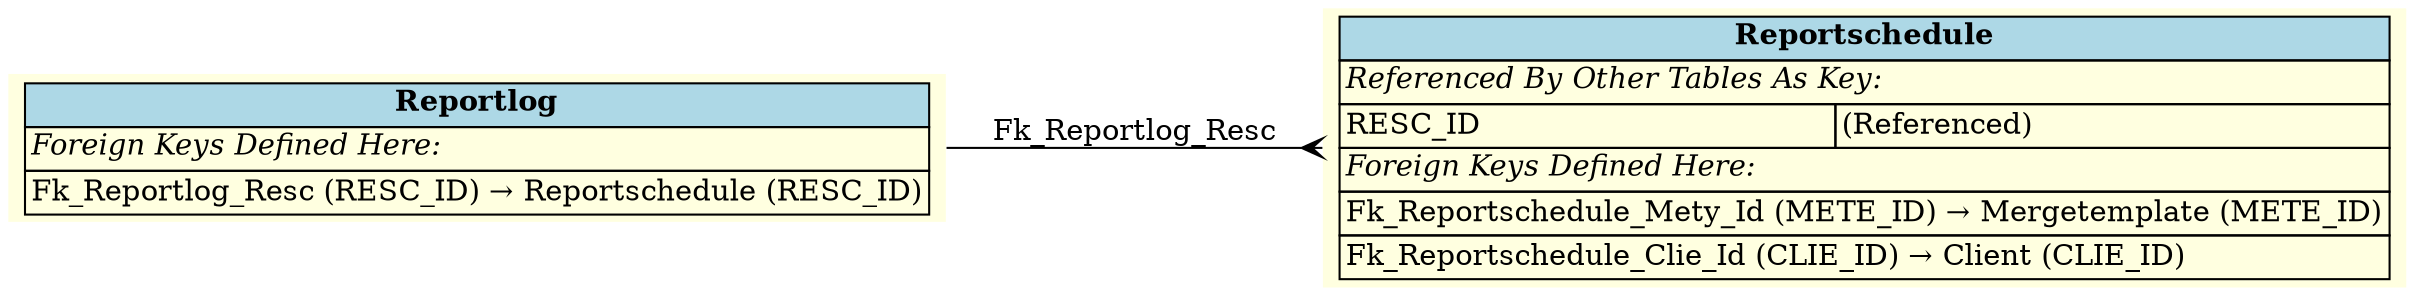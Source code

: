 digraph ERD {
  rankdir=LR;
  node [shape=plaintext, style=filled, fillcolor=lightyellow];
  edge [arrowhead=crow, arrowtail=none, dir=both, labelfontsize=10];

  "Reportlog" [
    label=<
    <TABLE BORDER="0" CELLBORDER="1" CELLSPACING="0" BGCOLOR="lightyellow">
      <TR><TD COLSPAN="2" BGCOLOR="lightblue"><B>Reportlog</B></TD></TR>
      <TR><TD COLSPAN="2" ALIGN="LEFT"><I>Foreign Keys Defined Here:</I></TD></TR>
      <TR><TD ALIGN="LEFT" COLSPAN="2">Fk_Reportlog_Resc (RESC_ID) &rarr; Reportschedule (RESC_ID)</TD></TR>
    </TABLE>
    >
  ];

  "Reportschedule" [
    label=<
    <TABLE BORDER="0" CELLBORDER="1" CELLSPACING="0" BGCOLOR="lightyellow">
      <TR><TD COLSPAN="2" BGCOLOR="lightblue"><B>Reportschedule</B></TD></TR>
      <TR><TD COLSPAN="2" ALIGN="LEFT"><I>Referenced By Other Tables As Key:</I></TD></TR>
      <TR><TD ALIGN="LEFT">RESC_ID</TD><TD ALIGN="LEFT">(Referenced)</TD></TR>
      <TR><TD COLSPAN="2" ALIGN="LEFT"><I>Foreign Keys Defined Here:</I></TD></TR>
      <TR><TD ALIGN="LEFT" COLSPAN="2">Fk_Reportschedule_Mety_Id (METE_ID) &rarr; Mergetemplate (METE_ID)</TD></TR>
      <TR><TD ALIGN="LEFT" COLSPAN="2">Fk_Reportschedule_Clie_Id (CLIE_ID) &rarr; Client (CLIE_ID)</TD></TR>
    </TABLE>
    >
  ];

  "Reportlog" -> "Reportschedule" [label=" Fk_Reportlog_Resc "];
}
